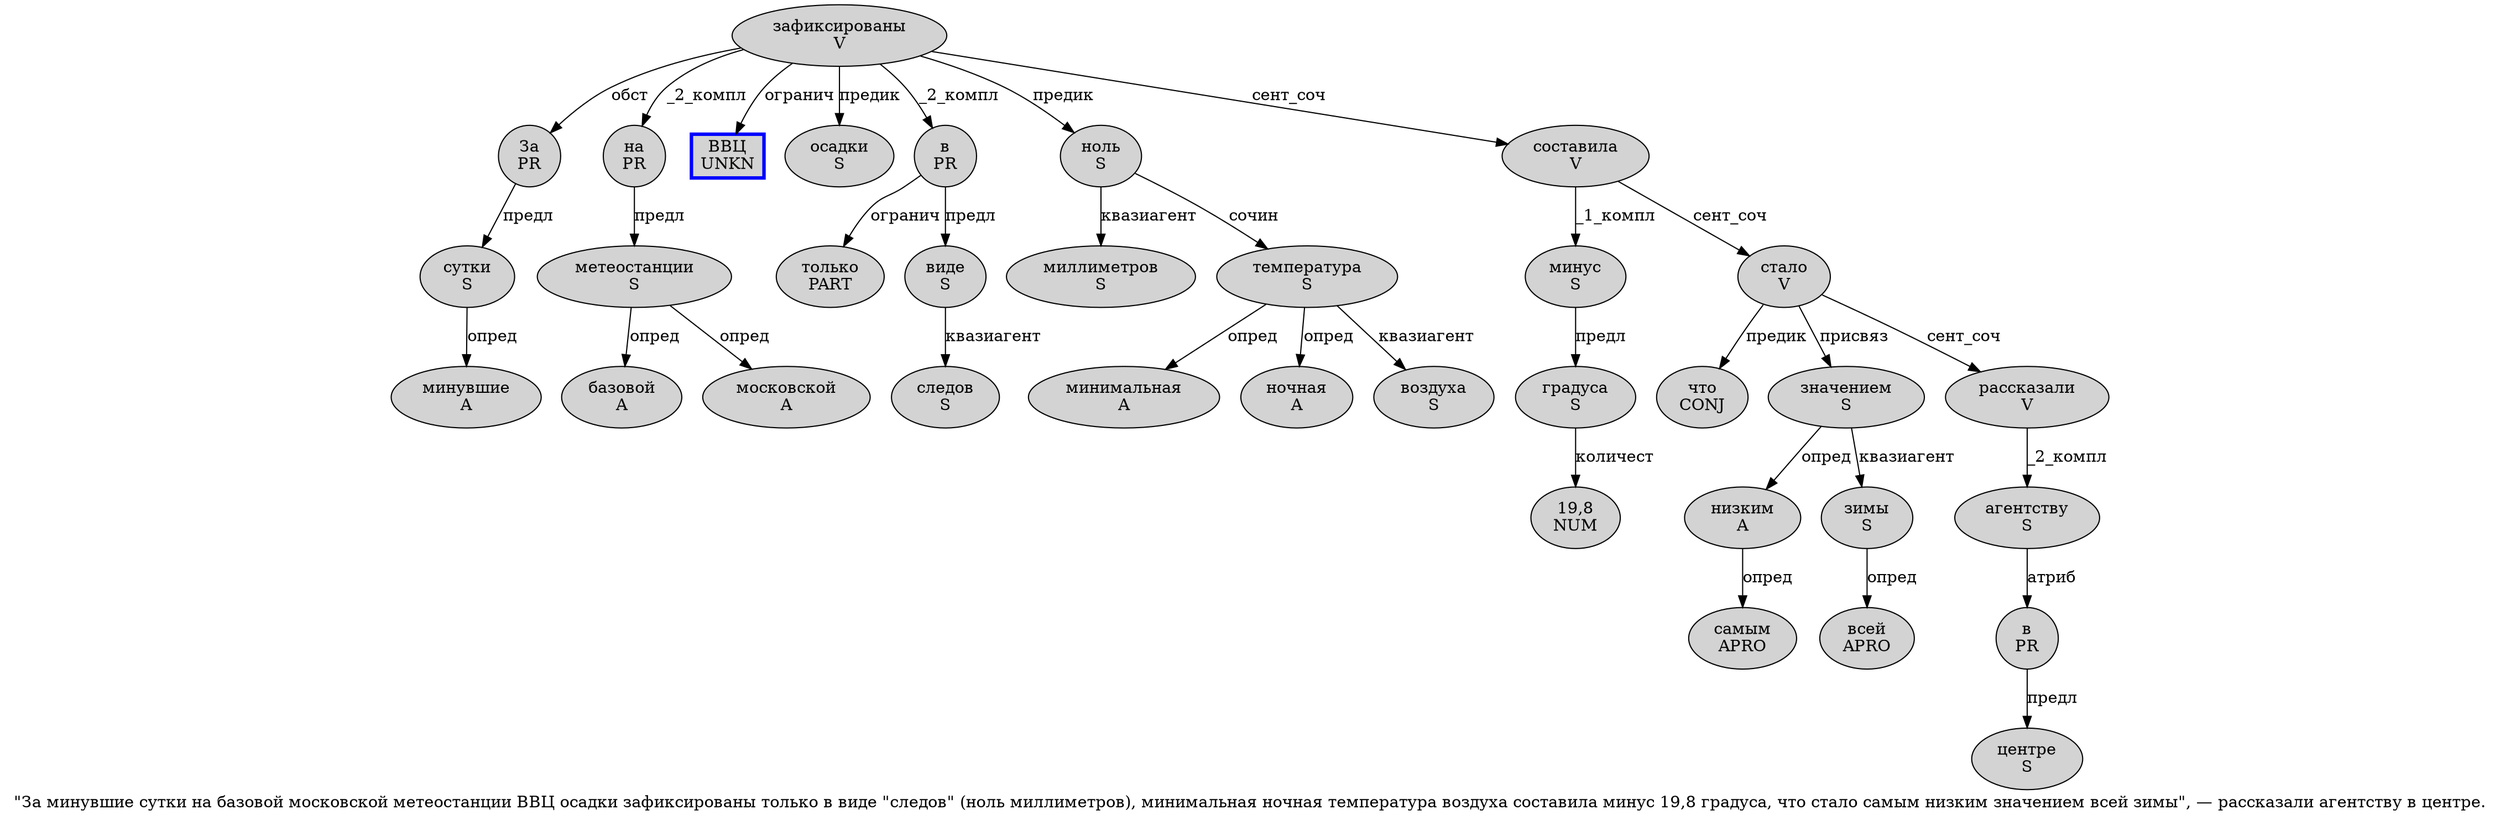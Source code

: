 digraph SENTENCE_781 {
	graph [label="\"За минувшие сутки на базовой московской метеостанции ВВЦ осадки зафиксированы только в виде \"следов\" (ноль миллиметров), минимальная ночная температура воздуха составила минус 19,8 градуса, что стало самым низким значением всей зимы\", — рассказали агентству в центре."]
	node [style=filled]
		1 [label="За
PR" color="" fillcolor=lightgray penwidth=1 shape=ellipse]
		2 [label="минувшие
A" color="" fillcolor=lightgray penwidth=1 shape=ellipse]
		3 [label="сутки
S" color="" fillcolor=lightgray penwidth=1 shape=ellipse]
		4 [label="на
PR" color="" fillcolor=lightgray penwidth=1 shape=ellipse]
		5 [label="базовой
A" color="" fillcolor=lightgray penwidth=1 shape=ellipse]
		6 [label="московской
A" color="" fillcolor=lightgray penwidth=1 shape=ellipse]
		7 [label="метеостанции
S" color="" fillcolor=lightgray penwidth=1 shape=ellipse]
		8 [label="ВВЦ
UNKN" color=blue fillcolor=lightgray penwidth=3 shape=box]
		9 [label="осадки
S" color="" fillcolor=lightgray penwidth=1 shape=ellipse]
		10 [label="зафиксированы
V" color="" fillcolor=lightgray penwidth=1 shape=ellipse]
		11 [label="только
PART" color="" fillcolor=lightgray penwidth=1 shape=ellipse]
		12 [label="в
PR" color="" fillcolor=lightgray penwidth=1 shape=ellipse]
		13 [label="виде
S" color="" fillcolor=lightgray penwidth=1 shape=ellipse]
		15 [label="следов
S" color="" fillcolor=lightgray penwidth=1 shape=ellipse]
		18 [label="ноль
S" color="" fillcolor=lightgray penwidth=1 shape=ellipse]
		19 [label="миллиметров
S" color="" fillcolor=lightgray penwidth=1 shape=ellipse]
		22 [label="минимальная
A" color="" fillcolor=lightgray penwidth=1 shape=ellipse]
		23 [label="ночная
A" color="" fillcolor=lightgray penwidth=1 shape=ellipse]
		24 [label="температура
S" color="" fillcolor=lightgray penwidth=1 shape=ellipse]
		25 [label="воздуха
S" color="" fillcolor=lightgray penwidth=1 shape=ellipse]
		26 [label="составила
V" color="" fillcolor=lightgray penwidth=1 shape=ellipse]
		27 [label="минус
S" color="" fillcolor=lightgray penwidth=1 shape=ellipse]
		28 [label="19,8
NUM" color="" fillcolor=lightgray penwidth=1 shape=ellipse]
		29 [label="градуса
S" color="" fillcolor=lightgray penwidth=1 shape=ellipse]
		31 [label="что
CONJ" color="" fillcolor=lightgray penwidth=1 shape=ellipse]
		32 [label="стало
V" color="" fillcolor=lightgray penwidth=1 shape=ellipse]
		33 [label="самым
APRO" color="" fillcolor=lightgray penwidth=1 shape=ellipse]
		34 [label="низким
A" color="" fillcolor=lightgray penwidth=1 shape=ellipse]
		35 [label="значением
S" color="" fillcolor=lightgray penwidth=1 shape=ellipse]
		36 [label="всей
APRO" color="" fillcolor=lightgray penwidth=1 shape=ellipse]
		37 [label="зимы
S" color="" fillcolor=lightgray penwidth=1 shape=ellipse]
		41 [label="рассказали
V" color="" fillcolor=lightgray penwidth=1 shape=ellipse]
		42 [label="агентству
S" color="" fillcolor=lightgray penwidth=1 shape=ellipse]
		43 [label="в
PR" color="" fillcolor=lightgray penwidth=1 shape=ellipse]
		44 [label="центре
S" color="" fillcolor=lightgray penwidth=1 shape=ellipse]
			27 -> 29 [label="предл"]
			7 -> 5 [label="опред"]
			7 -> 6 [label="опред"]
			35 -> 34 [label="опред"]
			35 -> 37 [label="квазиагент"]
			3 -> 2 [label="опред"]
			26 -> 27 [label="_1_компл"]
			26 -> 32 [label="сент_соч"]
			10 -> 1 [label="обст"]
			10 -> 4 [label="_2_компл"]
			10 -> 8 [label="огранич"]
			10 -> 9 [label="предик"]
			10 -> 12 [label="_2_компл"]
			10 -> 18 [label="предик"]
			10 -> 26 [label="сент_соч"]
			1 -> 3 [label="предл"]
			43 -> 44 [label="предл"]
			18 -> 19 [label="квазиагент"]
			18 -> 24 [label="сочин"]
			4 -> 7 [label="предл"]
			29 -> 28 [label="количест"]
			13 -> 15 [label="квазиагент"]
			24 -> 22 [label="опред"]
			24 -> 23 [label="опред"]
			24 -> 25 [label="квазиагент"]
			12 -> 11 [label="огранич"]
			12 -> 13 [label="предл"]
			41 -> 42 [label="_2_компл"]
			37 -> 36 [label="опред"]
			42 -> 43 [label="атриб"]
			34 -> 33 [label="опред"]
			32 -> 31 [label="предик"]
			32 -> 35 [label="присвяз"]
			32 -> 41 [label="сент_соч"]
}